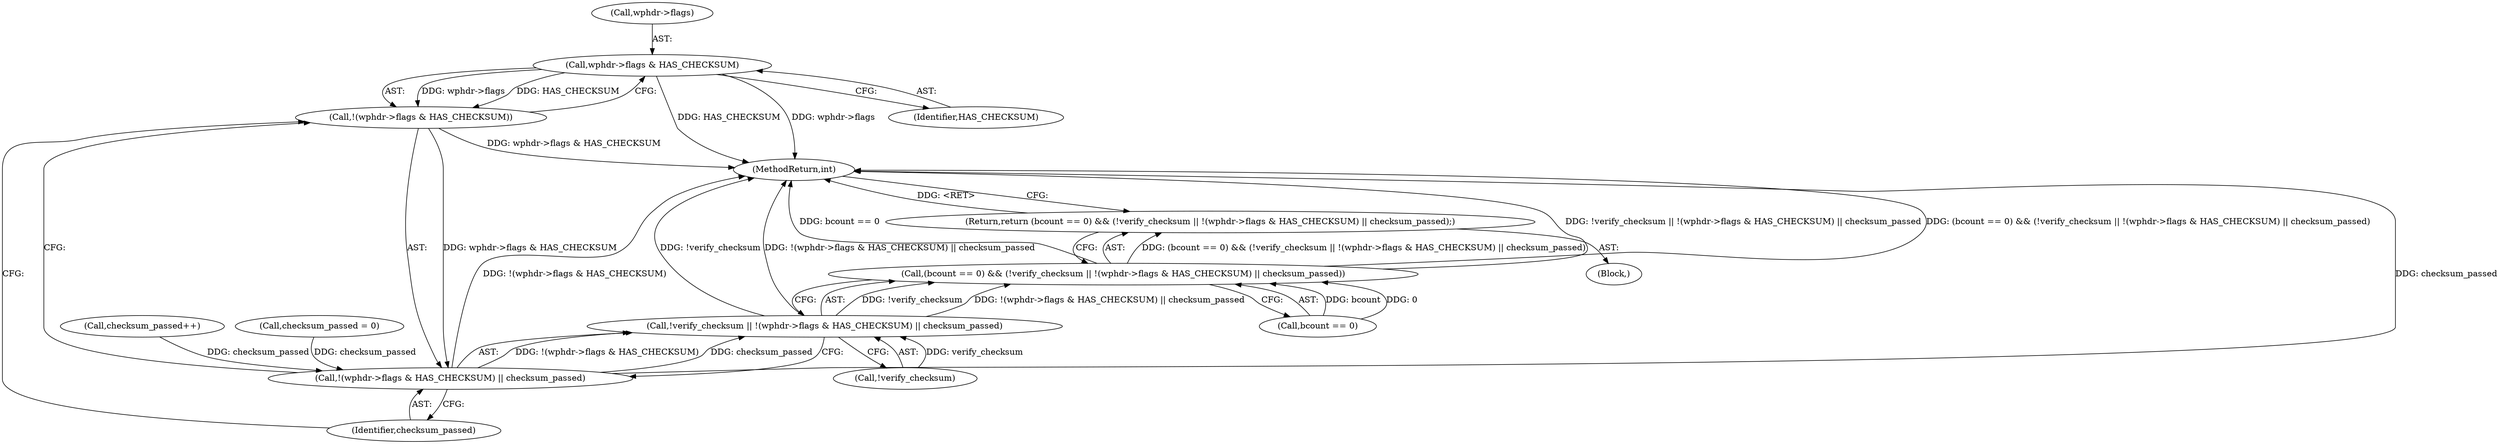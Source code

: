 digraph "0_WavPack_bba5389dc598a92bdf2b297c3ea34620b6679b5b@pointer" {
"1000371" [label="(Call,wphdr->flags & HAS_CHECKSUM)"];
"1000370" [label="(Call,!(wphdr->flags & HAS_CHECKSUM))"];
"1000369" [label="(Call,!(wphdr->flags & HAS_CHECKSUM) || checksum_passed)"];
"1000366" [label="(Call,!verify_checksum || !(wphdr->flags & HAS_CHECKSUM) || checksum_passed)"];
"1000362" [label="(Call,(bcount == 0) && (!verify_checksum || !(wphdr->flags & HAS_CHECKSUM) || checksum_passed))"];
"1000361" [label="(Return,return (bcount == 0) && (!verify_checksum || !(wphdr->flags & HAS_CHECKSUM) || checksum_passed);)"];
"1000369" [label="(Call,!(wphdr->flags & HAS_CHECKSUM) || checksum_passed)"];
"1000366" [label="(Call,!verify_checksum || !(wphdr->flags & HAS_CHECKSUM) || checksum_passed)"];
"1000362" [label="(Call,(bcount == 0) && (!verify_checksum || !(wphdr->flags & HAS_CHECKSUM) || checksum_passed))"];
"1000371" [label="(Call,wphdr->flags & HAS_CHECKSUM)"];
"1000376" [label="(Identifier,checksum_passed)"];
"1000367" [label="(Call,!verify_checksum)"];
"1000363" [label="(Call,bcount == 0)"];
"1000353" [label="(Call,checksum_passed++)"];
"1000370" [label="(Call,!(wphdr->flags & HAS_CHECKSUM))"];
"1000111" [label="(Call,checksum_passed = 0)"];
"1000361" [label="(Return,return (bcount == 0) && (!verify_checksum || !(wphdr->flags & HAS_CHECKSUM) || checksum_passed);)"];
"1000103" [label="(Block,)"];
"1000377" [label="(MethodReturn,int)"];
"1000372" [label="(Call,wphdr->flags)"];
"1000375" [label="(Identifier,HAS_CHECKSUM)"];
"1000371" -> "1000370"  [label="AST: "];
"1000371" -> "1000375"  [label="CFG: "];
"1000372" -> "1000371"  [label="AST: "];
"1000375" -> "1000371"  [label="AST: "];
"1000370" -> "1000371"  [label="CFG: "];
"1000371" -> "1000377"  [label="DDG: HAS_CHECKSUM"];
"1000371" -> "1000377"  [label="DDG: wphdr->flags"];
"1000371" -> "1000370"  [label="DDG: wphdr->flags"];
"1000371" -> "1000370"  [label="DDG: HAS_CHECKSUM"];
"1000370" -> "1000369"  [label="AST: "];
"1000376" -> "1000370"  [label="CFG: "];
"1000369" -> "1000370"  [label="CFG: "];
"1000370" -> "1000377"  [label="DDG: wphdr->flags & HAS_CHECKSUM"];
"1000370" -> "1000369"  [label="DDG: wphdr->flags & HAS_CHECKSUM"];
"1000369" -> "1000366"  [label="AST: "];
"1000369" -> "1000376"  [label="CFG: "];
"1000376" -> "1000369"  [label="AST: "];
"1000366" -> "1000369"  [label="CFG: "];
"1000369" -> "1000377"  [label="DDG: checksum_passed"];
"1000369" -> "1000377"  [label="DDG: !(wphdr->flags & HAS_CHECKSUM)"];
"1000369" -> "1000366"  [label="DDG: !(wphdr->flags & HAS_CHECKSUM)"];
"1000369" -> "1000366"  [label="DDG: checksum_passed"];
"1000111" -> "1000369"  [label="DDG: checksum_passed"];
"1000353" -> "1000369"  [label="DDG: checksum_passed"];
"1000366" -> "1000362"  [label="AST: "];
"1000366" -> "1000367"  [label="CFG: "];
"1000367" -> "1000366"  [label="AST: "];
"1000362" -> "1000366"  [label="CFG: "];
"1000366" -> "1000377"  [label="DDG: !(wphdr->flags & HAS_CHECKSUM) || checksum_passed"];
"1000366" -> "1000377"  [label="DDG: !verify_checksum"];
"1000366" -> "1000362"  [label="DDG: !verify_checksum"];
"1000366" -> "1000362"  [label="DDG: !(wphdr->flags & HAS_CHECKSUM) || checksum_passed"];
"1000367" -> "1000366"  [label="DDG: verify_checksum"];
"1000362" -> "1000361"  [label="AST: "];
"1000362" -> "1000363"  [label="CFG: "];
"1000363" -> "1000362"  [label="AST: "];
"1000361" -> "1000362"  [label="CFG: "];
"1000362" -> "1000377"  [label="DDG: !verify_checksum || !(wphdr->flags & HAS_CHECKSUM) || checksum_passed"];
"1000362" -> "1000377"  [label="DDG: (bcount == 0) && (!verify_checksum || !(wphdr->flags & HAS_CHECKSUM) || checksum_passed)"];
"1000362" -> "1000377"  [label="DDG: bcount == 0"];
"1000362" -> "1000361"  [label="DDG: (bcount == 0) && (!verify_checksum || !(wphdr->flags & HAS_CHECKSUM) || checksum_passed)"];
"1000363" -> "1000362"  [label="DDG: bcount"];
"1000363" -> "1000362"  [label="DDG: 0"];
"1000361" -> "1000103"  [label="AST: "];
"1000377" -> "1000361"  [label="CFG: "];
"1000361" -> "1000377"  [label="DDG: <RET>"];
}
